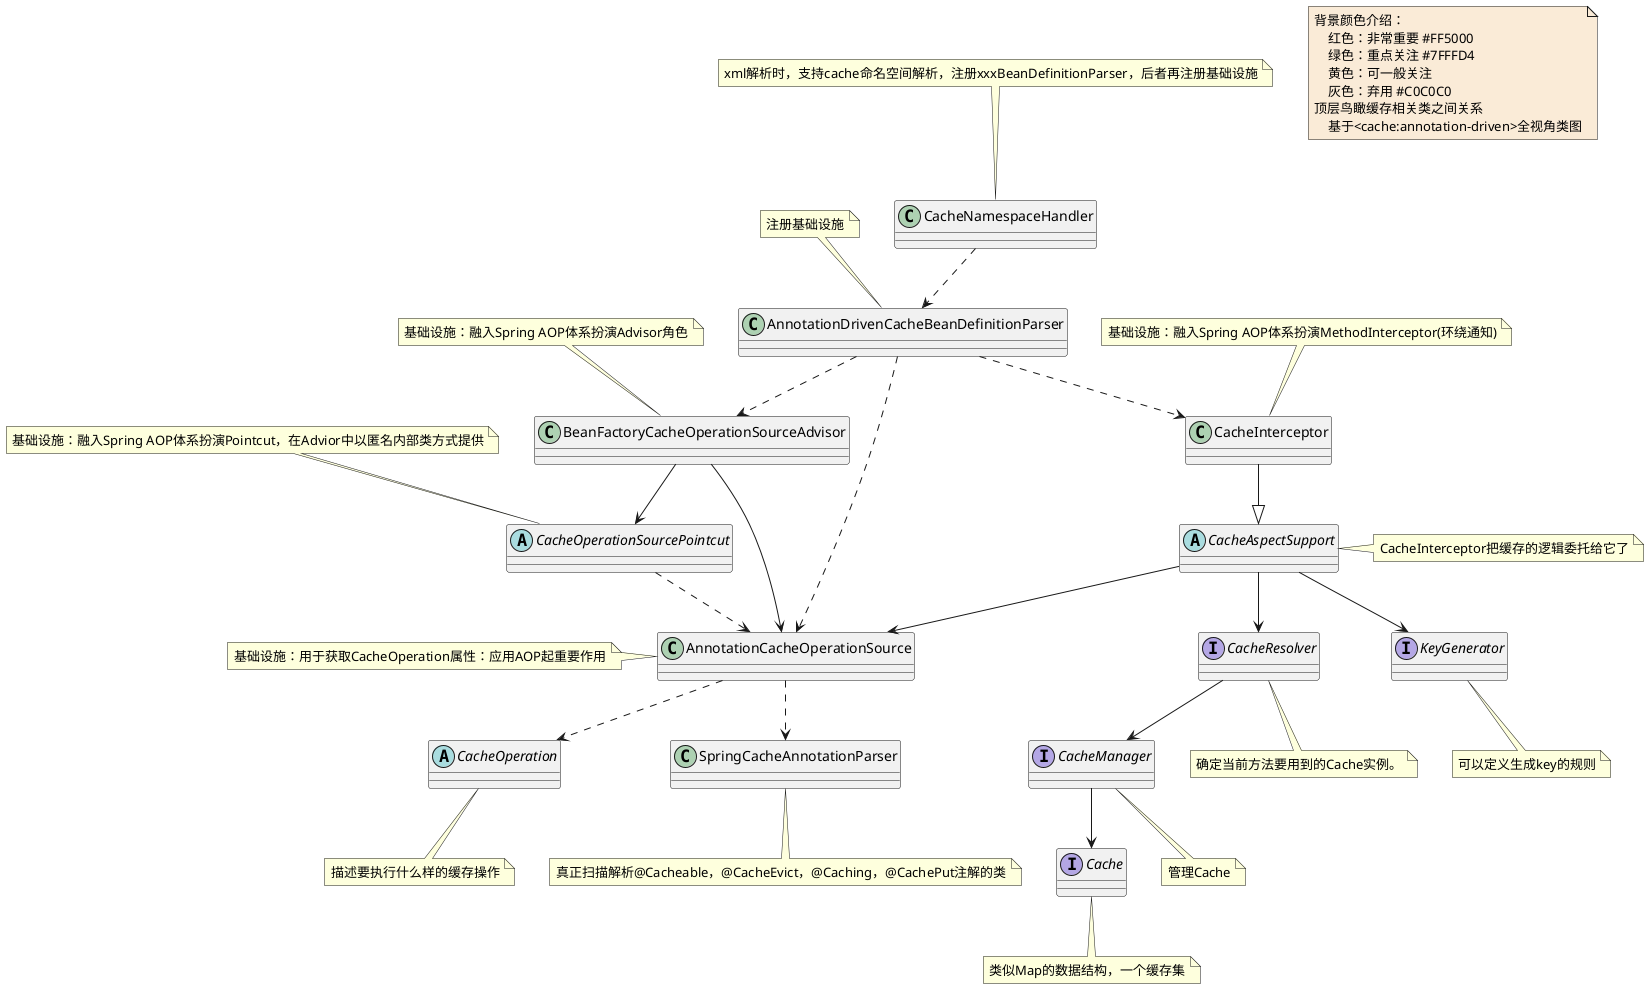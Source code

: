 @startuml

note  as N1 #FAEBD7
    背景颜色介绍：
        红色：非常重要 #FF5000
        绿色：重点关注 #7FFFD4
        黄色：可一般关注
        灰色：弃用 #C0C0C0
    顶层鸟瞰缓存相关类之间关系
        基于<cache:annotation-driven>全视角类图
end note




class AnnotationCacheOperationSource
note left : 基础设施：用于获取CacheOperation属性：应用AOP起重要作用

class AnnotationDrivenCacheBeanDefinitionParser
note top :注册基础设施

class BeanFactoryCacheOperationSourceAdvisor
note top : 基础设施：融入Spring AOP体系扮演Advisor角色

interface Cache
note bottom : 类似Map的数据结构，一个缓存集

abstract class CacheAspectSupport
note right : CacheInterceptor把缓存的逻辑委托给它了
class CacheInterceptor
note top : 基础设施：融入Spring AOP体系扮演MethodInterceptor(环绕通知)


interface CacheManager
note bottom :管理Cache

class CacheNamespaceHandler
note top :xml解析时，支持cache命名空间解析，注册xxxBeanDefinitionParser，后者再注册基础设施


abstract class CacheOperation
note bottom : 描述要执行什么样的缓存操作

abstract class CacheOperationSourcePointcut
note top : 基础设施：融入Spring AOP体系扮演Pointcut，在Advior中以匿名内部类方式提供

interface CacheResolver
note bottom :确定当前方法要用到的Cache实例。

interface KeyGenerator
note bottom : 可以定义生成key的规则

class SpringCacheAnnotationParser
note bottom : 真正扫描解析@Cacheable，@CacheEvict，@Caching，@CachePut注解的类



AnnotationCacheOperationSource ..> CacheOperation
AnnotationCacheOperationSource ..> SpringCacheAnnotationParser


AnnotationDrivenCacheBeanDefinitionParser ..> AnnotationCacheOperationSource
AnnotationDrivenCacheBeanDefinitionParser ..> BeanFactoryCacheOperationSourceAdvisor
AnnotationDrivenCacheBeanDefinitionParser ..> CacheInterceptor



BeanFactoryCacheOperationSourceAdvisor --> AnnotationCacheOperationSource
BeanFactoryCacheOperationSourceAdvisor --> CacheOperationSourcePointcut


CacheAspectSupport --> AnnotationCacheOperationSource
CacheAspectSupport --> CacheResolver
CacheAspectSupport --> KeyGenerator



CacheInterceptor --|> CacheAspectSupport


CacheManager --> Cache


CacheNamespaceHandler ..> AnnotationDrivenCacheBeanDefinitionParser


CacheOperationSourcePointcut ..> AnnotationCacheOperationSource

CacheResolver --> CacheManager

@enduml